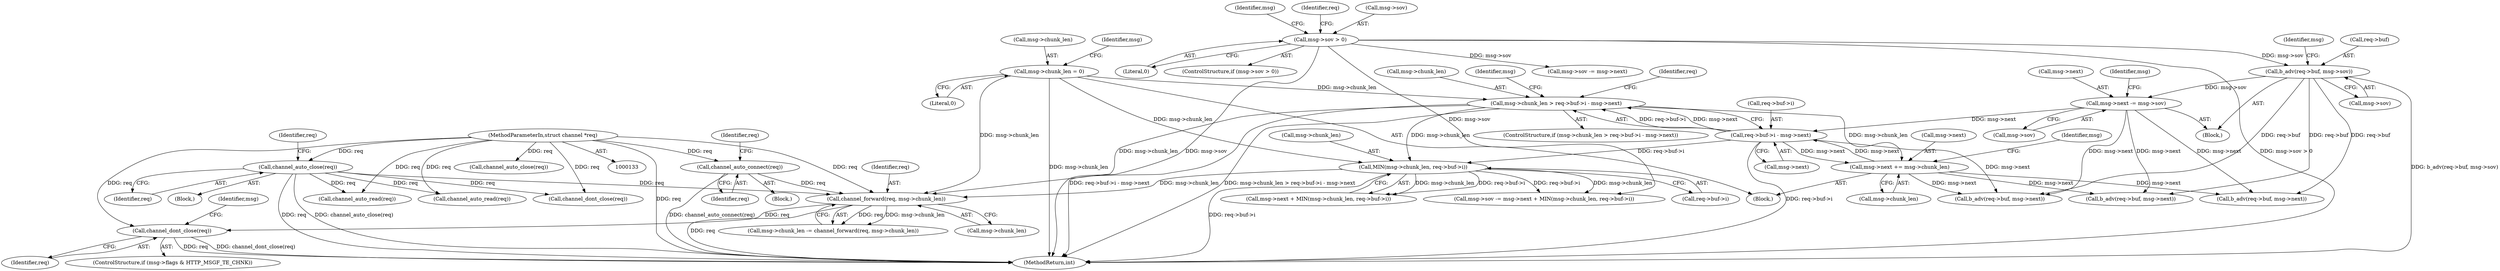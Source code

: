 digraph "0_haproxy_b4d05093bc89f71377230228007e69a1434c1a0c_0@API" {
"1000756" [label="(Call,channel_dont_close(req))"];
"1000661" [label="(Call,channel_forward(req, msg->chunk_len))"];
"1000269" [label="(Call,channel_auto_connect(req))"];
"1000135" [label="(MethodParameterIn,struct channel *req)"];
"1000282" [label="(Call,channel_auto_close(req))"];
"1000333" [label="(Call,msg->chunk_len = 0)"];
"1000643" [label="(Call,MIN(msg->chunk_len, req->buf->i))"];
"1000306" [label="(Call,msg->chunk_len > req->buf->i - msg->next)"];
"1000310" [label="(Call,req->buf->i - msg->next)"];
"1000215" [label="(Call,msg->next -= msg->sov)"];
"1000208" [label="(Call,b_adv(req->buf, msg->sov))"];
"1000202" [label="(Call,msg->sov > 0)"];
"1000326" [label="(Call,msg->next += msg->chunk_len)"];
"1000761" [label="(Identifier,msg)"];
"1000268" [label="(Block,)"];
"1000307" [label="(Call,msg->chunk_len)"];
"1000206" [label="(Literal,0)"];
"1000644" [label="(Call,msg->chunk_len)"];
"1000326" [label="(Call,msg->next += msg->chunk_len)"];
"1000283" [label="(Identifier,req)"];
"1000663" [label="(Call,msg->chunk_len)"];
"1000219" [label="(Call,msg->sov)"];
"1000757" [label="(Identifier,req)"];
"1000333" [label="(Call,msg->chunk_len = 0)"];
"1000286" [label="(Identifier,req)"];
"1000756" [label="(Call,channel_dont_close(req))"];
"1000661" [label="(Call,channel_forward(req, msg->chunk_len))"];
"1000599" [label="(Call,channel_auto_read(req))"];
"1000270" [label="(Identifier,req)"];
"1000212" [label="(Call,msg->sov)"];
"1000657" [label="(Call,msg->chunk_len -= channel_forward(req, msg->chunk_len))"];
"1000647" [label="(Call,req->buf->i)"];
"1000311" [label="(Call,req->buf->i)"];
"1000207" [label="(Block,)"];
"1000255" [label="(Identifier,msg)"];
"1000135" [label="(MethodParameterIn,struct channel *req)"];
"1000328" [label="(Identifier,msg)"];
"1000662" [label="(Identifier,req)"];
"1001006" [label="(MethodReturn,int)"];
"1000304" [label="(Block,)"];
"1000639" [label="(Call,msg->next + MIN(msg->chunk_len, req->buf->i))"];
"1000208" [label="(Call,b_adv(req->buf, msg->sov))"];
"1000137" [label="(Block,)"];
"1000322" [label="(Identifier,req)"];
"1000635" [label="(Call,msg->sov -= msg->next + MIN(msg->chunk_len, req->buf->i))"];
"1000306" [label="(Call,msg->chunk_len > req->buf->i - msg->next)"];
"1000269" [label="(Call,channel_auto_connect(req))"];
"1000216" [label="(Call,msg->next)"];
"1000282" [label="(Call,channel_auto_close(req))"];
"1000546" [label="(Call,channel_dont_close(req))"];
"1000224" [label="(Identifier,msg)"];
"1000335" [label="(Identifier,msg)"];
"1000217" [label="(Identifier,msg)"];
"1000310" [label="(Call,req->buf->i - msg->next)"];
"1000618" [label="(Call,b_adv(req->buf, msg->next))"];
"1000210" [label="(Identifier,req)"];
"1000273" [label="(Identifier,req)"];
"1000334" [label="(Call,msg->chunk_len)"];
"1000337" [label="(Literal,0)"];
"1000501" [label="(Call,b_adv(req->buf, msg->next))"];
"1000201" [label="(ControlStructure,if (msg->sov > 0))"];
"1000341" [label="(Identifier,msg)"];
"1000203" [label="(Call,msg->sov)"];
"1000601" [label="(Call,channel_auto_close(req))"];
"1000209" [label="(Call,req->buf)"];
"1000518" [label="(Call,msg->sov -= msg->next)"];
"1000316" [label="(Call,msg->next)"];
"1000330" [label="(Call,msg->chunk_len)"];
"1000795" [label="(Call,b_adv(req->buf, msg->next))"];
"1000202" [label="(Call,msg->sov > 0)"];
"1000613" [label="(Call,channel_auto_read(req))"];
"1000643" [label="(Call,MIN(msg->chunk_len, req->buf->i))"];
"1000215" [label="(Call,msg->next -= msg->sov)"];
"1000750" [label="(ControlStructure,if (msg->flags & HTTP_MSGF_TE_CHNK))"];
"1000305" [label="(ControlStructure,if (msg->chunk_len > req->buf->i - msg->next))"];
"1000327" [label="(Call,msg->next)"];
"1000756" -> "1000750"  [label="AST: "];
"1000756" -> "1000757"  [label="CFG: "];
"1000757" -> "1000756"  [label="AST: "];
"1000761" -> "1000756"  [label="CFG: "];
"1000756" -> "1001006"  [label="DDG: req"];
"1000756" -> "1001006"  [label="DDG: channel_dont_close(req)"];
"1000661" -> "1000756"  [label="DDG: req"];
"1000135" -> "1000756"  [label="DDG: req"];
"1000661" -> "1000657"  [label="AST: "];
"1000661" -> "1000663"  [label="CFG: "];
"1000662" -> "1000661"  [label="AST: "];
"1000663" -> "1000661"  [label="AST: "];
"1000657" -> "1000661"  [label="CFG: "];
"1000661" -> "1001006"  [label="DDG: req"];
"1000661" -> "1000657"  [label="DDG: req"];
"1000661" -> "1000657"  [label="DDG: msg->chunk_len"];
"1000269" -> "1000661"  [label="DDG: req"];
"1000282" -> "1000661"  [label="DDG: req"];
"1000135" -> "1000661"  [label="DDG: req"];
"1000333" -> "1000661"  [label="DDG: msg->chunk_len"];
"1000643" -> "1000661"  [label="DDG: msg->chunk_len"];
"1000306" -> "1000661"  [label="DDG: msg->chunk_len"];
"1000269" -> "1000268"  [label="AST: "];
"1000269" -> "1000270"  [label="CFG: "];
"1000270" -> "1000269"  [label="AST: "];
"1000273" -> "1000269"  [label="CFG: "];
"1000269" -> "1001006"  [label="DDG: channel_auto_connect(req)"];
"1000135" -> "1000269"  [label="DDG: req"];
"1000135" -> "1000133"  [label="AST: "];
"1000135" -> "1001006"  [label="DDG: req"];
"1000135" -> "1000282"  [label="DDG: req"];
"1000135" -> "1000546"  [label="DDG: req"];
"1000135" -> "1000599"  [label="DDG: req"];
"1000135" -> "1000601"  [label="DDG: req"];
"1000135" -> "1000613"  [label="DDG: req"];
"1000282" -> "1000137"  [label="AST: "];
"1000282" -> "1000283"  [label="CFG: "];
"1000283" -> "1000282"  [label="AST: "];
"1000286" -> "1000282"  [label="CFG: "];
"1000282" -> "1001006"  [label="DDG: channel_auto_close(req)"];
"1000282" -> "1001006"  [label="DDG: req"];
"1000282" -> "1000546"  [label="DDG: req"];
"1000282" -> "1000599"  [label="DDG: req"];
"1000282" -> "1000613"  [label="DDG: req"];
"1000333" -> "1000304"  [label="AST: "];
"1000333" -> "1000337"  [label="CFG: "];
"1000334" -> "1000333"  [label="AST: "];
"1000337" -> "1000333"  [label="AST: "];
"1000341" -> "1000333"  [label="CFG: "];
"1000333" -> "1001006"  [label="DDG: msg->chunk_len"];
"1000333" -> "1000306"  [label="DDG: msg->chunk_len"];
"1000333" -> "1000643"  [label="DDG: msg->chunk_len"];
"1000643" -> "1000639"  [label="AST: "];
"1000643" -> "1000647"  [label="CFG: "];
"1000644" -> "1000643"  [label="AST: "];
"1000647" -> "1000643"  [label="AST: "];
"1000639" -> "1000643"  [label="CFG: "];
"1000643" -> "1001006"  [label="DDG: req->buf->i"];
"1000643" -> "1000635"  [label="DDG: msg->chunk_len"];
"1000643" -> "1000635"  [label="DDG: req->buf->i"];
"1000643" -> "1000639"  [label="DDG: msg->chunk_len"];
"1000643" -> "1000639"  [label="DDG: req->buf->i"];
"1000306" -> "1000643"  [label="DDG: msg->chunk_len"];
"1000310" -> "1000643"  [label="DDG: req->buf->i"];
"1000306" -> "1000305"  [label="AST: "];
"1000306" -> "1000310"  [label="CFG: "];
"1000307" -> "1000306"  [label="AST: "];
"1000310" -> "1000306"  [label="AST: "];
"1000322" -> "1000306"  [label="CFG: "];
"1000328" -> "1000306"  [label="CFG: "];
"1000306" -> "1001006"  [label="DDG: req->buf->i - msg->next"];
"1000306" -> "1001006"  [label="DDG: msg->chunk_len > req->buf->i - msg->next"];
"1000310" -> "1000306"  [label="DDG: req->buf->i"];
"1000310" -> "1000306"  [label="DDG: msg->next"];
"1000306" -> "1000326"  [label="DDG: msg->chunk_len"];
"1000310" -> "1000316"  [label="CFG: "];
"1000311" -> "1000310"  [label="AST: "];
"1000316" -> "1000310"  [label="AST: "];
"1000310" -> "1001006"  [label="DDG: req->buf->i"];
"1000215" -> "1000310"  [label="DDG: msg->next"];
"1000326" -> "1000310"  [label="DDG: msg->next"];
"1000310" -> "1000326"  [label="DDG: msg->next"];
"1000310" -> "1000618"  [label="DDG: msg->next"];
"1000215" -> "1000207"  [label="AST: "];
"1000215" -> "1000219"  [label="CFG: "];
"1000216" -> "1000215"  [label="AST: "];
"1000219" -> "1000215"  [label="AST: "];
"1000224" -> "1000215"  [label="CFG: "];
"1000208" -> "1000215"  [label="DDG: msg->sov"];
"1000215" -> "1000501"  [label="DDG: msg->next"];
"1000215" -> "1000618"  [label="DDG: msg->next"];
"1000215" -> "1000795"  [label="DDG: msg->next"];
"1000208" -> "1000207"  [label="AST: "];
"1000208" -> "1000212"  [label="CFG: "];
"1000209" -> "1000208"  [label="AST: "];
"1000212" -> "1000208"  [label="AST: "];
"1000217" -> "1000208"  [label="CFG: "];
"1000208" -> "1001006"  [label="DDG: b_adv(req->buf, msg->sov)"];
"1000202" -> "1000208"  [label="DDG: msg->sov"];
"1000208" -> "1000501"  [label="DDG: req->buf"];
"1000208" -> "1000618"  [label="DDG: req->buf"];
"1000208" -> "1000795"  [label="DDG: req->buf"];
"1000202" -> "1000201"  [label="AST: "];
"1000202" -> "1000206"  [label="CFG: "];
"1000203" -> "1000202"  [label="AST: "];
"1000206" -> "1000202"  [label="AST: "];
"1000210" -> "1000202"  [label="CFG: "];
"1000255" -> "1000202"  [label="CFG: "];
"1000202" -> "1001006"  [label="DDG: msg->sov"];
"1000202" -> "1001006"  [label="DDG: msg->sov > 0"];
"1000202" -> "1000518"  [label="DDG: msg->sov"];
"1000202" -> "1000635"  [label="DDG: msg->sov"];
"1000326" -> "1000304"  [label="AST: "];
"1000326" -> "1000330"  [label="CFG: "];
"1000327" -> "1000326"  [label="AST: "];
"1000330" -> "1000326"  [label="AST: "];
"1000335" -> "1000326"  [label="CFG: "];
"1000326" -> "1000501"  [label="DDG: msg->next"];
"1000326" -> "1000618"  [label="DDG: msg->next"];
"1000326" -> "1000795"  [label="DDG: msg->next"];
}
